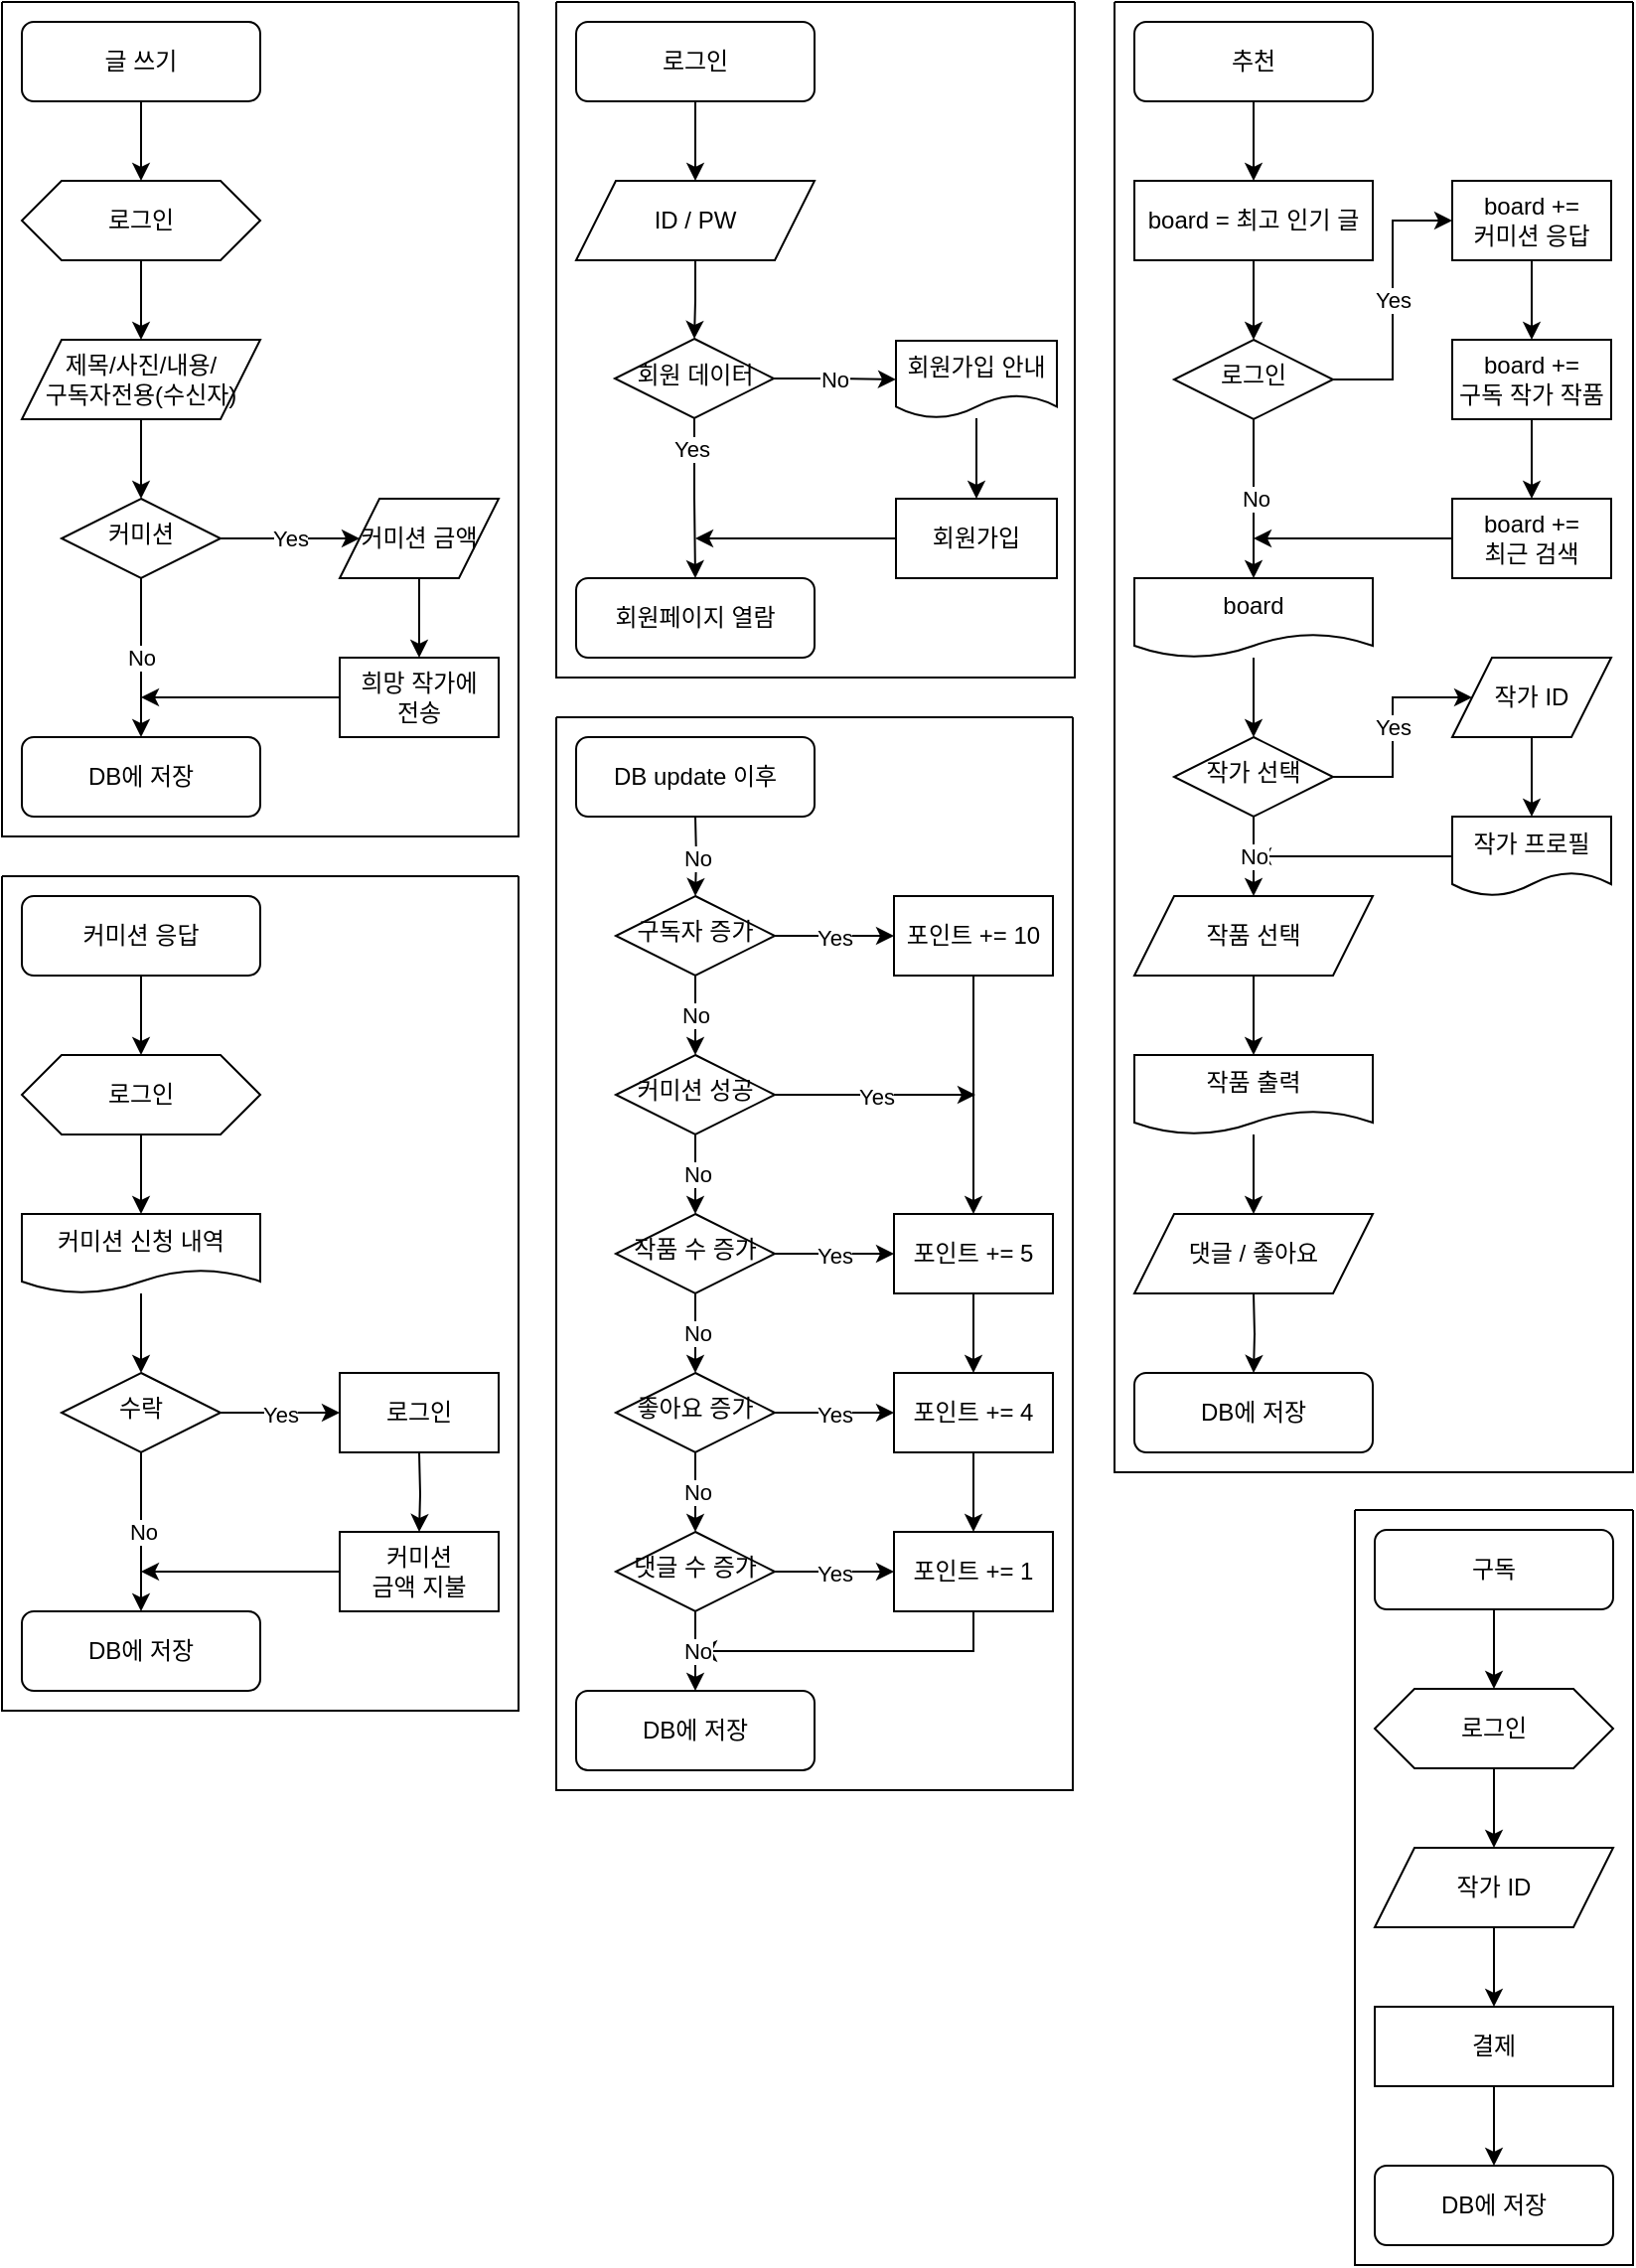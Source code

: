 <mxfile version="21.6.1" type="github">
  <diagram name="Page-1" id="c7558073-3199-34d8-9f00-42111426c3f3">
    <mxGraphModel dx="52" dy="1044" grid="1" gridSize="10" guides="1" tooltips="1" connect="1" arrows="1" fold="1" page="1" pageScale="1" pageWidth="826" pageHeight="1169" background="none" math="0" shadow="0">
      <root>
        <mxCell id="0" />
        <mxCell id="1" parent="0" />
        <mxCell id="cey_8HwWmDCFIJEaD0KJ-111" style="edgeStyle=orthogonalEdgeStyle;rounded=0;orthogonalLoop=1;jettySize=auto;html=1;" parent="1" source="cey_8HwWmDCFIJEaD0KJ-97" target="cey_8HwWmDCFIJEaD0KJ-107" edge="1">
          <mxGeometry relative="1" as="geometry" />
        </mxCell>
        <mxCell id="cey_8HwWmDCFIJEaD0KJ-97" value="글 쓰기" style="rounded=1;whiteSpace=wrap;html=1;fontSize=12;glass=0;strokeWidth=1;shadow=0;" parent="1" vertex="1">
          <mxGeometry x="840" y="40" width="120" height="40" as="geometry" />
        </mxCell>
        <mxCell id="cey_8HwWmDCFIJEaD0KJ-117" value="Yes" style="edgeStyle=orthogonalEdgeStyle;rounded=0;orthogonalLoop=1;jettySize=auto;html=1;entryX=0;entryY=0.5;entryDx=0;entryDy=0;" parent="1" source="cey_8HwWmDCFIJEaD0KJ-100" target="K9ERGDQ6H3OWvABlDpcz-20" edge="1">
          <mxGeometry relative="1" as="geometry">
            <mxPoint x="1000" y="314" as="targetPoint" />
          </mxGeometry>
        </mxCell>
        <mxCell id="K9ERGDQ6H3OWvABlDpcz-1" value="No" style="edgeStyle=orthogonalEdgeStyle;rounded=0;orthogonalLoop=1;jettySize=auto;html=1;entryX=0.5;entryY=0;entryDx=0;entryDy=0;" parent="1" source="cey_8HwWmDCFIJEaD0KJ-100" target="cey_8HwWmDCFIJEaD0KJ-105" edge="1">
          <mxGeometry relative="1" as="geometry">
            <mxPoint x="890" y="690" as="targetPoint" />
          </mxGeometry>
        </mxCell>
        <mxCell id="cey_8HwWmDCFIJEaD0KJ-100" value="커미션" style="rhombus;whiteSpace=wrap;html=1;shadow=0;fontFamily=Helvetica;fontSize=12;align=center;strokeWidth=1;spacing=6;spacingTop=-4;" parent="1" vertex="1">
          <mxGeometry x="860" y="280" width="80" height="40" as="geometry" />
        </mxCell>
        <mxCell id="cey_8HwWmDCFIJEaD0KJ-105" value="DB에 저장" style="rounded=1;whiteSpace=wrap;html=1;fontSize=12;glass=0;strokeWidth=1;shadow=0;" parent="1" vertex="1">
          <mxGeometry x="840" y="400" width="120" height="40" as="geometry" />
        </mxCell>
        <mxCell id="cey_8HwWmDCFIJEaD0KJ-110" style="edgeStyle=orthogonalEdgeStyle;rounded=0;orthogonalLoop=1;jettySize=auto;html=1;entryX=0.5;entryY=0;entryDx=0;entryDy=0;" parent="1" source="cey_8HwWmDCFIJEaD0KJ-107" target="cey_8HwWmDCFIJEaD0KJ-109" edge="1">
          <mxGeometry relative="1" as="geometry" />
        </mxCell>
        <mxCell id="cey_8HwWmDCFIJEaD0KJ-107" value="로그인" style="shape=hexagon;perimeter=hexagonPerimeter2;whiteSpace=wrap;html=1;fixedSize=1;" parent="1" vertex="1">
          <mxGeometry x="840" y="120" width="120" height="40" as="geometry" />
        </mxCell>
        <mxCell id="cey_8HwWmDCFIJEaD0KJ-112" style="edgeStyle=orthogonalEdgeStyle;rounded=0;orthogonalLoop=1;jettySize=auto;html=1;entryX=0.5;entryY=0;entryDx=0;entryDy=0;" parent="1" source="cey_8HwWmDCFIJEaD0KJ-109" target="cey_8HwWmDCFIJEaD0KJ-100" edge="1">
          <mxGeometry relative="1" as="geometry" />
        </mxCell>
        <mxCell id="cey_8HwWmDCFIJEaD0KJ-109" value="제목/사진/내용/&lt;br&gt;구독자전용(수신자)" style="shape=parallelogram;perimeter=parallelogramPerimeter;whiteSpace=wrap;html=1;fixedSize=1;" parent="1" vertex="1">
          <mxGeometry x="840" y="200" width="120" height="40" as="geometry" />
        </mxCell>
        <mxCell id="K9ERGDQ6H3OWvABlDpcz-4" value="" style="edgeStyle=orthogonalEdgeStyle;rounded=0;orthogonalLoop=1;jettySize=auto;html=1;exitX=0.5;exitY=1;exitDx=0;exitDy=0;" parent="1" source="K9ERGDQ6H3OWvABlDpcz-20" target="K9ERGDQ6H3OWvABlDpcz-3" edge="1">
          <mxGeometry relative="1" as="geometry">
            <mxPoint x="1020" y="334" as="sourcePoint" />
          </mxGeometry>
        </mxCell>
        <mxCell id="K9ERGDQ6H3OWvABlDpcz-62" style="edgeStyle=orthogonalEdgeStyle;rounded=0;orthogonalLoop=1;jettySize=auto;html=1;" parent="1" source="K9ERGDQ6H3OWvABlDpcz-3" edge="1">
          <mxGeometry relative="1" as="geometry">
            <mxPoint x="900" y="380" as="targetPoint" />
          </mxGeometry>
        </mxCell>
        <mxCell id="K9ERGDQ6H3OWvABlDpcz-3" value="희망 작가에 &lt;br&gt;전송" style="rounded=0;whiteSpace=wrap;html=1;" parent="1" vertex="1">
          <mxGeometry x="1000" y="360" width="80" height="40" as="geometry" />
        </mxCell>
        <mxCell id="K9ERGDQ6H3OWvABlDpcz-7" value="로그인" style="rounded=1;whiteSpace=wrap;html=1;fontSize=12;glass=0;strokeWidth=1;shadow=0;" parent="1" vertex="1">
          <mxGeometry x="1119" y="40" width="120" height="40" as="geometry" />
        </mxCell>
        <mxCell id="K9ERGDQ6H3OWvABlDpcz-9" style="edgeStyle=orthogonalEdgeStyle;rounded=0;orthogonalLoop=1;jettySize=auto;html=1;entryX=0.5;entryY=0;entryDx=0;entryDy=0;" parent="1" source="K9ERGDQ6H3OWvABlDpcz-10" target="K9ERGDQ6H3OWvABlDpcz-11" edge="1">
          <mxGeometry relative="1" as="geometry">
            <mxPoint x="1169" y="690" as="targetPoint" />
          </mxGeometry>
        </mxCell>
        <mxCell id="K9ERGDQ6H3OWvABlDpcz-21" value="Yes" style="edgeLabel;html=1;align=center;verticalAlign=middle;resizable=0;points=[];" parent="K9ERGDQ6H3OWvABlDpcz-9" vertex="1" connectable="0">
          <mxGeometry x="-0.622" y="-2" relative="1" as="geometry">
            <mxPoint as="offset" />
          </mxGeometry>
        </mxCell>
        <mxCell id="K9ERGDQ6H3OWvABlDpcz-97" value="No" style="edgeStyle=orthogonalEdgeStyle;rounded=0;orthogonalLoop=1;jettySize=auto;html=1;exitX=1;exitY=0.5;exitDx=0;exitDy=0;entryX=0;entryY=0.5;entryDx=0;entryDy=0;" parent="1" source="K9ERGDQ6H3OWvABlDpcz-10" target="K9ERGDQ6H3OWvABlDpcz-22" edge="1">
          <mxGeometry relative="1" as="geometry" />
        </mxCell>
        <mxCell id="K9ERGDQ6H3OWvABlDpcz-10" value="회원 데이터" style="rhombus;whiteSpace=wrap;html=1;shadow=0;fontFamily=Helvetica;fontSize=12;align=center;strokeWidth=1;spacing=6;spacingTop=-4;" parent="1" vertex="1">
          <mxGeometry x="1138.5" y="199.5" width="80" height="40" as="geometry" />
        </mxCell>
        <mxCell id="K9ERGDQ6H3OWvABlDpcz-11" value="회원페이지 열람" style="rounded=1;whiteSpace=wrap;html=1;fontSize=12;glass=0;strokeWidth=1;shadow=0;" parent="1" vertex="1">
          <mxGeometry x="1119" y="320" width="120" height="40" as="geometry" />
        </mxCell>
        <mxCell id="K9ERGDQ6H3OWvABlDpcz-12" style="edgeStyle=orthogonalEdgeStyle;rounded=0;orthogonalLoop=1;jettySize=auto;html=1;entryX=0.5;entryY=0;entryDx=0;entryDy=0;exitX=0.5;exitY=1;exitDx=0;exitDy=0;" parent="1" source="K9ERGDQ6H3OWvABlDpcz-7" target="K9ERGDQ6H3OWvABlDpcz-15" edge="1">
          <mxGeometry relative="1" as="geometry">
            <mxPoint x="1179" y="154" as="sourcePoint" />
          </mxGeometry>
        </mxCell>
        <mxCell id="K9ERGDQ6H3OWvABlDpcz-14" style="edgeStyle=orthogonalEdgeStyle;rounded=0;orthogonalLoop=1;jettySize=auto;html=1;entryX=0.5;entryY=0;entryDx=0;entryDy=0;" parent="1" source="K9ERGDQ6H3OWvABlDpcz-15" target="K9ERGDQ6H3OWvABlDpcz-10" edge="1">
          <mxGeometry relative="1" as="geometry" />
        </mxCell>
        <mxCell id="K9ERGDQ6H3OWvABlDpcz-15" value="ID / PW" style="shape=parallelogram;perimeter=parallelogramPerimeter;whiteSpace=wrap;html=1;fixedSize=1;" parent="1" vertex="1">
          <mxGeometry x="1119" y="120" width="120" height="40" as="geometry" />
        </mxCell>
        <mxCell id="K9ERGDQ6H3OWvABlDpcz-63" style="edgeStyle=orthogonalEdgeStyle;rounded=0;orthogonalLoop=1;jettySize=auto;html=1;" parent="1" source="K9ERGDQ6H3OWvABlDpcz-19" edge="1">
          <mxGeometry relative="1" as="geometry">
            <mxPoint x="1179" y="300" as="targetPoint" />
          </mxGeometry>
        </mxCell>
        <mxCell id="K9ERGDQ6H3OWvABlDpcz-19" value="회원가입" style="rounded=0;whiteSpace=wrap;html=1;" parent="1" vertex="1">
          <mxGeometry x="1280" y="280" width="81" height="40" as="geometry" />
        </mxCell>
        <mxCell id="K9ERGDQ6H3OWvABlDpcz-20" value="커미션 금액" style="shape=parallelogram;perimeter=parallelogramPerimeter;whiteSpace=wrap;html=1;fixedSize=1;" parent="1" vertex="1">
          <mxGeometry x="1000" y="280" width="80" height="40" as="geometry" />
        </mxCell>
        <mxCell id="K9ERGDQ6H3OWvABlDpcz-24" style="edgeStyle=orthogonalEdgeStyle;rounded=0;orthogonalLoop=1;jettySize=auto;html=1;entryX=0.5;entryY=0;entryDx=0;entryDy=0;" parent="1" source="K9ERGDQ6H3OWvABlDpcz-22" target="K9ERGDQ6H3OWvABlDpcz-19" edge="1">
          <mxGeometry relative="1" as="geometry" />
        </mxCell>
        <mxCell id="K9ERGDQ6H3OWvABlDpcz-22" value="회원가입 안내" style="shape=document;whiteSpace=wrap;html=1;boundedLbl=1;" parent="1" vertex="1">
          <mxGeometry x="1280" y="200.5" width="81" height="39" as="geometry" />
        </mxCell>
        <mxCell id="K9ERGDQ6H3OWvABlDpcz-26" value="추천" style="rounded=1;whiteSpace=wrap;html=1;fontSize=12;glass=0;strokeWidth=1;shadow=0;" parent="1" vertex="1">
          <mxGeometry x="1400" y="40" width="120" height="40" as="geometry" />
        </mxCell>
        <mxCell id="K9ERGDQ6H3OWvABlDpcz-27" value="Yes" style="edgeStyle=orthogonalEdgeStyle;rounded=0;orthogonalLoop=1;jettySize=auto;html=1;entryX=0;entryY=0.5;entryDx=0;entryDy=0;" parent="1" source="K9ERGDQ6H3OWvABlDpcz-29" target="K9ERGDQ6H3OWvABlDpcz-51" edge="1">
          <mxGeometry relative="1" as="geometry">
            <mxPoint x="1570" y="420" as="targetPoint" />
          </mxGeometry>
        </mxCell>
        <mxCell id="K9ERGDQ6H3OWvABlDpcz-29" value="작가 선택" style="rhombus;whiteSpace=wrap;html=1;shadow=0;fontFamily=Helvetica;fontSize=12;align=center;strokeWidth=1;spacing=6;spacingTop=-4;" parent="1" vertex="1">
          <mxGeometry x="1420" y="400" width="80" height="40" as="geometry" />
        </mxCell>
        <mxCell id="K9ERGDQ6H3OWvABlDpcz-45" style="edgeStyle=orthogonalEdgeStyle;rounded=0;orthogonalLoop=1;jettySize=auto;html=1;" parent="1" source="K9ERGDQ6H3OWvABlDpcz-125" target="K9ERGDQ6H3OWvABlDpcz-43" edge="1">
          <mxGeometry relative="1" as="geometry" />
        </mxCell>
        <mxCell id="K9ERGDQ6H3OWvABlDpcz-37" value="board +=&lt;br&gt;커미션 응답" style="rounded=0;whiteSpace=wrap;html=1;" parent="1" vertex="1">
          <mxGeometry x="1560" y="120" width="80" height="40" as="geometry" />
        </mxCell>
        <mxCell id="K9ERGDQ6H3OWvABlDpcz-40" value="" style="edgeStyle=orthogonalEdgeStyle;rounded=0;orthogonalLoop=1;jettySize=auto;html=1;entryX=0.5;entryY=0;entryDx=0;entryDy=0;exitX=0.5;exitY=1;exitDx=0;exitDy=0;" parent="1" source="K9ERGDQ6H3OWvABlDpcz-26" target="K9ERGDQ6H3OWvABlDpcz-39" edge="1">
          <mxGeometry relative="1" as="geometry">
            <mxPoint x="1460" y="80" as="sourcePoint" />
            <mxPoint x="1460" y="200" as="targetPoint" />
          </mxGeometry>
        </mxCell>
        <mxCell id="K9ERGDQ6H3OWvABlDpcz-42" style="edgeStyle=orthogonalEdgeStyle;rounded=0;orthogonalLoop=1;jettySize=auto;html=1;entryX=0.5;entryY=0;entryDx=0;entryDy=0;" parent="1" source="K9ERGDQ6H3OWvABlDpcz-39" target="K9ERGDQ6H3OWvABlDpcz-41" edge="1">
          <mxGeometry relative="1" as="geometry" />
        </mxCell>
        <mxCell id="K9ERGDQ6H3OWvABlDpcz-39" value="board = 최고 인기 글" style="rounded=0;whiteSpace=wrap;html=1;" parent="1" vertex="1">
          <mxGeometry x="1400" y="120" width="120" height="40" as="geometry" />
        </mxCell>
        <mxCell id="K9ERGDQ6H3OWvABlDpcz-44" value="Yes" style="edgeStyle=orthogonalEdgeStyle;rounded=0;orthogonalLoop=1;jettySize=auto;html=1;entryX=0;entryY=0.5;entryDx=0;entryDy=0;" parent="1" source="K9ERGDQ6H3OWvABlDpcz-41" target="K9ERGDQ6H3OWvABlDpcz-37" edge="1">
          <mxGeometry relative="1" as="geometry" />
        </mxCell>
        <mxCell id="K9ERGDQ6H3OWvABlDpcz-46" value="No" style="edgeStyle=orthogonalEdgeStyle;rounded=0;orthogonalLoop=1;jettySize=auto;html=1;" parent="1" source="K9ERGDQ6H3OWvABlDpcz-41" edge="1">
          <mxGeometry relative="1" as="geometry">
            <mxPoint x="1460" y="320" as="targetPoint" />
          </mxGeometry>
        </mxCell>
        <mxCell id="K9ERGDQ6H3OWvABlDpcz-41" value="로그인" style="rhombus;whiteSpace=wrap;html=1;shadow=0;fontFamily=Helvetica;fontSize=12;align=center;strokeWidth=1;spacing=6;spacingTop=-4;" parent="1" vertex="1">
          <mxGeometry x="1420" y="200" width="80" height="40" as="geometry" />
        </mxCell>
        <mxCell id="K9ERGDQ6H3OWvABlDpcz-47" style="edgeStyle=orthogonalEdgeStyle;rounded=0;orthogonalLoop=1;jettySize=auto;html=1;" parent="1" source="K9ERGDQ6H3OWvABlDpcz-43" edge="1">
          <mxGeometry relative="1" as="geometry">
            <mxPoint x="1460" y="300" as="targetPoint" />
          </mxGeometry>
        </mxCell>
        <mxCell id="K9ERGDQ6H3OWvABlDpcz-43" value="board += &lt;br&gt;최근 검색" style="rounded=0;whiteSpace=wrap;html=1;" parent="1" vertex="1">
          <mxGeometry x="1560" y="280" width="80" height="40" as="geometry" />
        </mxCell>
        <mxCell id="K9ERGDQ6H3OWvABlDpcz-55" style="edgeStyle=orthogonalEdgeStyle;rounded=0;orthogonalLoop=1;jettySize=auto;html=1;entryX=0.5;entryY=0;entryDx=0;entryDy=0;" parent="1" source="K9ERGDQ6H3OWvABlDpcz-48" target="K9ERGDQ6H3OWvABlDpcz-29" edge="1">
          <mxGeometry relative="1" as="geometry" />
        </mxCell>
        <mxCell id="K9ERGDQ6H3OWvABlDpcz-48" value="board" style="shape=document;whiteSpace=wrap;html=1;boundedLbl=1;" parent="1" vertex="1">
          <mxGeometry x="1400" y="320" width="120" height="40" as="geometry" />
        </mxCell>
        <mxCell id="K9ERGDQ6H3OWvABlDpcz-57" style="edgeStyle=orthogonalEdgeStyle;rounded=0;orthogonalLoop=1;jettySize=auto;html=1;" parent="1" source="K9ERGDQ6H3OWvABlDpcz-52" edge="1">
          <mxGeometry relative="1" as="geometry">
            <mxPoint x="1460" y="460" as="targetPoint" />
          </mxGeometry>
        </mxCell>
        <mxCell id="K9ERGDQ6H3OWvABlDpcz-81" style="edgeStyle=orthogonalEdgeStyle;rounded=0;orthogonalLoop=1;jettySize=auto;html=1;" parent="1" source="K9ERGDQ6H3OWvABlDpcz-82" target="K9ERGDQ6H3OWvABlDpcz-88" edge="1">
          <mxGeometry relative="1" as="geometry" />
        </mxCell>
        <mxCell id="K9ERGDQ6H3OWvABlDpcz-82" value="구독" style="rounded=1;whiteSpace=wrap;html=1;fontSize=12;glass=0;strokeWidth=1;shadow=0;" parent="1" vertex="1">
          <mxGeometry x="1521" y="799" width="120" height="40" as="geometry" />
        </mxCell>
        <mxCell id="K9ERGDQ6H3OWvABlDpcz-86" value="DB에 저장" style="rounded=1;whiteSpace=wrap;html=1;fontSize=12;glass=0;strokeWidth=1;shadow=0;" parent="1" vertex="1">
          <mxGeometry x="1521" y="1119" width="120" height="40" as="geometry" />
        </mxCell>
        <mxCell id="K9ERGDQ6H3OWvABlDpcz-87" style="edgeStyle=orthogonalEdgeStyle;rounded=0;orthogonalLoop=1;jettySize=auto;html=1;entryX=0.5;entryY=0;entryDx=0;entryDy=0;" parent="1" source="K9ERGDQ6H3OWvABlDpcz-88" target="K9ERGDQ6H3OWvABlDpcz-90" edge="1">
          <mxGeometry relative="1" as="geometry" />
        </mxCell>
        <mxCell id="K9ERGDQ6H3OWvABlDpcz-88" value="로그인" style="shape=hexagon;perimeter=hexagonPerimeter2;whiteSpace=wrap;html=1;fixedSize=1;" parent="1" vertex="1">
          <mxGeometry x="1521" y="879" width="120" height="40" as="geometry" />
        </mxCell>
        <mxCell id="K9ERGDQ6H3OWvABlDpcz-89" style="edgeStyle=orthogonalEdgeStyle;rounded=0;orthogonalLoop=1;jettySize=auto;html=1;entryX=0.5;entryY=0;entryDx=0;entryDy=0;" parent="1" source="K9ERGDQ6H3OWvABlDpcz-90" edge="1">
          <mxGeometry relative="1" as="geometry">
            <mxPoint x="1581" y="1039" as="targetPoint" />
          </mxGeometry>
        </mxCell>
        <mxCell id="K9ERGDQ6H3OWvABlDpcz-90" value="작가 ID" style="shape=parallelogram;perimeter=parallelogramPerimeter;whiteSpace=wrap;html=1;fixedSize=1;" parent="1" vertex="1">
          <mxGeometry x="1521" y="959" width="120" height="40" as="geometry" />
        </mxCell>
        <mxCell id="K9ERGDQ6H3OWvABlDpcz-96" style="edgeStyle=orthogonalEdgeStyle;rounded=0;orthogonalLoop=1;jettySize=auto;html=1;" parent="1" source="K9ERGDQ6H3OWvABlDpcz-95" target="K9ERGDQ6H3OWvABlDpcz-86" edge="1">
          <mxGeometry relative="1" as="geometry" />
        </mxCell>
        <mxCell id="K9ERGDQ6H3OWvABlDpcz-95" value="결제" style="rounded=0;whiteSpace=wrap;html=1;" parent="1" vertex="1">
          <mxGeometry x="1521" y="1039" width="120" height="40" as="geometry" />
        </mxCell>
        <mxCell id="K9ERGDQ6H3OWvABlDpcz-98" style="edgeStyle=orthogonalEdgeStyle;rounded=0;orthogonalLoop=1;jettySize=auto;html=1;" parent="1" source="K9ERGDQ6H3OWvABlDpcz-99" target="K9ERGDQ6H3OWvABlDpcz-105" edge="1">
          <mxGeometry relative="1" as="geometry" />
        </mxCell>
        <mxCell id="K9ERGDQ6H3OWvABlDpcz-99" value="커미션 응답" style="rounded=1;whiteSpace=wrap;html=1;fontSize=12;glass=0;strokeWidth=1;shadow=0;" parent="1" vertex="1">
          <mxGeometry x="840" y="480" width="120" height="40" as="geometry" />
        </mxCell>
        <mxCell id="K9ERGDQ6H3OWvABlDpcz-104" style="edgeStyle=orthogonalEdgeStyle;rounded=0;orthogonalLoop=1;jettySize=auto;html=1;entryX=0.5;entryY=0;entryDx=0;entryDy=0;" parent="1" source="K9ERGDQ6H3OWvABlDpcz-105" edge="1">
          <mxGeometry relative="1" as="geometry">
            <mxPoint x="900" y="640" as="targetPoint" />
          </mxGeometry>
        </mxCell>
        <mxCell id="K9ERGDQ6H3OWvABlDpcz-105" value="로그인" style="shape=hexagon;perimeter=hexagonPerimeter2;whiteSpace=wrap;html=1;fixedSize=1;" parent="1" vertex="1">
          <mxGeometry x="840" y="560" width="120" height="40" as="geometry" />
        </mxCell>
        <mxCell id="K9ERGDQ6H3OWvABlDpcz-120" style="edgeStyle=orthogonalEdgeStyle;rounded=0;orthogonalLoop=1;jettySize=auto;html=1;" parent="1" source="K9ERGDQ6H3OWvABlDpcz-112" target="K9ERGDQ6H3OWvABlDpcz-115" edge="1">
          <mxGeometry relative="1" as="geometry" />
        </mxCell>
        <mxCell id="K9ERGDQ6H3OWvABlDpcz-112" value="커미션 신청 내역" style="shape=document;whiteSpace=wrap;html=1;boundedLbl=1;" parent="1" vertex="1">
          <mxGeometry x="840" y="640" width="120" height="40" as="geometry" />
        </mxCell>
        <mxCell id="K9ERGDQ6H3OWvABlDpcz-113" value="Yes" style="edgeStyle=orthogonalEdgeStyle;rounded=0;orthogonalLoop=1;jettySize=auto;html=1;entryX=0;entryY=0.5;entryDx=0;entryDy=0;" parent="1" source="K9ERGDQ6H3OWvABlDpcz-115" edge="1">
          <mxGeometry relative="1" as="geometry">
            <mxPoint x="1000" y="740" as="targetPoint" />
          </mxGeometry>
        </mxCell>
        <mxCell id="K9ERGDQ6H3OWvABlDpcz-114" value="No" style="edgeStyle=orthogonalEdgeStyle;rounded=0;orthogonalLoop=1;jettySize=auto;html=1;entryX=0.5;entryY=0;entryDx=0;entryDy=0;" parent="1" source="K9ERGDQ6H3OWvABlDpcz-115" edge="1">
          <mxGeometry relative="1" as="geometry">
            <mxPoint x="900" y="840" as="targetPoint" />
          </mxGeometry>
        </mxCell>
        <mxCell id="K9ERGDQ6H3OWvABlDpcz-115" value="수락" style="rhombus;whiteSpace=wrap;html=1;shadow=0;fontFamily=Helvetica;fontSize=12;align=center;strokeWidth=1;spacing=6;spacingTop=-4;" parent="1" vertex="1">
          <mxGeometry x="860" y="720" width="80" height="40" as="geometry" />
        </mxCell>
        <mxCell id="K9ERGDQ6H3OWvABlDpcz-116" value="" style="edgeStyle=orthogonalEdgeStyle;rounded=0;orthogonalLoop=1;jettySize=auto;html=1;exitX=0.5;exitY=1;exitDx=0;exitDy=0;" parent="1" target="K9ERGDQ6H3OWvABlDpcz-118" edge="1">
          <mxGeometry relative="1" as="geometry">
            <mxPoint x="1040" y="760" as="sourcePoint" />
          </mxGeometry>
        </mxCell>
        <mxCell id="K9ERGDQ6H3OWvABlDpcz-117" style="edgeStyle=orthogonalEdgeStyle;rounded=0;orthogonalLoop=1;jettySize=auto;html=1;" parent="1" source="K9ERGDQ6H3OWvABlDpcz-118" edge="1">
          <mxGeometry relative="1" as="geometry">
            <mxPoint x="900" y="820" as="targetPoint" />
          </mxGeometry>
        </mxCell>
        <mxCell id="K9ERGDQ6H3OWvABlDpcz-118" value="커미션 &lt;br&gt;금액 지불" style="rounded=0;whiteSpace=wrap;html=1;" parent="1" vertex="1">
          <mxGeometry x="1000" y="800" width="80" height="40" as="geometry" />
        </mxCell>
        <mxCell id="K9ERGDQ6H3OWvABlDpcz-124" value="DB에 저장" style="rounded=1;whiteSpace=wrap;html=1;fontSize=12;glass=0;strokeWidth=1;shadow=0;" parent="1" vertex="1">
          <mxGeometry x="840" y="840" width="120" height="40" as="geometry" />
        </mxCell>
        <mxCell id="K9ERGDQ6H3OWvABlDpcz-126" value="" style="edgeStyle=orthogonalEdgeStyle;rounded=0;orthogonalLoop=1;jettySize=auto;html=1;" parent="1" source="K9ERGDQ6H3OWvABlDpcz-37" target="K9ERGDQ6H3OWvABlDpcz-125" edge="1">
          <mxGeometry relative="1" as="geometry">
            <mxPoint x="1600" y="160" as="sourcePoint" />
            <mxPoint x="1600" y="280" as="targetPoint" />
          </mxGeometry>
        </mxCell>
        <mxCell id="K9ERGDQ6H3OWvABlDpcz-125" value="board +=&lt;br&gt;구독 작가 작품" style="rounded=0;whiteSpace=wrap;html=1;" parent="1" vertex="1">
          <mxGeometry x="1560" y="200" width="80" height="40" as="geometry" />
        </mxCell>
        <mxCell id="K9ERGDQ6H3OWvABlDpcz-127" value="" style="swimlane;whiteSpace=wrap;html=1;startSize=0;" parent="1" vertex="1">
          <mxGeometry x="830" y="30" width="260" height="420" as="geometry" />
        </mxCell>
        <mxCell id="K9ERGDQ6H3OWvABlDpcz-128" value="" style="swimlane;whiteSpace=wrap;html=1;startSize=0;" parent="1" vertex="1">
          <mxGeometry x="1109" y="30" width="261" height="340" as="geometry" />
        </mxCell>
        <mxCell id="K9ERGDQ6H3OWvABlDpcz-130" value="" style="swimlane;whiteSpace=wrap;html=1;startSize=0;" parent="1" vertex="1">
          <mxGeometry x="1390" y="30" width="261" height="740" as="geometry" />
        </mxCell>
        <mxCell id="K9ERGDQ6H3OWvABlDpcz-51" value="작가 ID" style="shape=parallelogram;perimeter=parallelogramPerimeter;whiteSpace=wrap;html=1;fixedSize=1;" parent="K9ERGDQ6H3OWvABlDpcz-130" vertex="1">
          <mxGeometry x="170" y="330" width="80" height="40" as="geometry" />
        </mxCell>
        <mxCell id="K9ERGDQ6H3OWvABlDpcz-52" value="작가 프로필" style="shape=document;whiteSpace=wrap;html=1;boundedLbl=1;" parent="K9ERGDQ6H3OWvABlDpcz-130" vertex="1">
          <mxGeometry x="170" y="410" width="80" height="40" as="geometry" />
        </mxCell>
        <mxCell id="K9ERGDQ6H3OWvABlDpcz-53" style="edgeStyle=orthogonalEdgeStyle;rounded=0;orthogonalLoop=1;jettySize=auto;html=1;entryX=0.5;entryY=0;entryDx=0;entryDy=0;" parent="K9ERGDQ6H3OWvABlDpcz-130" source="K9ERGDQ6H3OWvABlDpcz-51" target="K9ERGDQ6H3OWvABlDpcz-52" edge="1">
          <mxGeometry relative="1" as="geometry" />
        </mxCell>
        <mxCell id="K9ERGDQ6H3OWvABlDpcz-38" value="작품 선택" style="shape=parallelogram;perimeter=parallelogramPerimeter;whiteSpace=wrap;html=1;fixedSize=1;" parent="K9ERGDQ6H3OWvABlDpcz-130" vertex="1">
          <mxGeometry x="10" y="450" width="120" height="40" as="geometry" />
        </mxCell>
        <mxCell id="K9ERGDQ6H3OWvABlDpcz-61" style="edgeStyle=orthogonalEdgeStyle;rounded=0;orthogonalLoop=1;jettySize=auto;html=1;entryX=0.5;entryY=0;entryDx=0;entryDy=0;" parent="K9ERGDQ6H3OWvABlDpcz-130" edge="1">
          <mxGeometry relative="1" as="geometry">
            <mxPoint x="70" y="650" as="sourcePoint" />
            <mxPoint x="70" y="690" as="targetPoint" />
          </mxGeometry>
        </mxCell>
        <mxCell id="K9ERGDQ6H3OWvABlDpcz-58" value="작품 출력" style="shape=document;whiteSpace=wrap;html=1;boundedLbl=1;" parent="K9ERGDQ6H3OWvABlDpcz-130" vertex="1">
          <mxGeometry x="10" y="530" width="120" height="40" as="geometry" />
        </mxCell>
        <mxCell id="K9ERGDQ6H3OWvABlDpcz-59" style="edgeStyle=orthogonalEdgeStyle;rounded=0;orthogonalLoop=1;jettySize=auto;html=1;entryX=0.5;entryY=0;entryDx=0;entryDy=0;" parent="K9ERGDQ6H3OWvABlDpcz-130" source="K9ERGDQ6H3OWvABlDpcz-38" target="K9ERGDQ6H3OWvABlDpcz-58" edge="1">
          <mxGeometry relative="1" as="geometry" />
        </mxCell>
        <mxCell id="K9ERGDQ6H3OWvABlDpcz-65" value="" style="edgeStyle=orthogonalEdgeStyle;rounded=0;orthogonalLoop=1;jettySize=auto;html=1;entryX=0.5;entryY=0;entryDx=0;entryDy=0;" parent="K9ERGDQ6H3OWvABlDpcz-130" source="K9ERGDQ6H3OWvABlDpcz-58" edge="1">
          <mxGeometry relative="1" as="geometry">
            <mxPoint x="70" y="570" as="sourcePoint" />
            <mxPoint x="70" y="610" as="targetPoint" />
          </mxGeometry>
        </mxCell>
        <mxCell id="K9ERGDQ6H3OWvABlDpcz-122" value="댓글 / 좋아요" style="shape=parallelogram;perimeter=parallelogramPerimeter;whiteSpace=wrap;html=1;fixedSize=1;" parent="K9ERGDQ6H3OWvABlDpcz-130" vertex="1">
          <mxGeometry x="10" y="610" width="120" height="40" as="geometry" />
        </mxCell>
        <mxCell id="K9ERGDQ6H3OWvABlDpcz-123" value="DB에 저장" style="rounded=1;whiteSpace=wrap;html=1;fontSize=12;glass=0;strokeWidth=1;shadow=0;" parent="K9ERGDQ6H3OWvABlDpcz-130" vertex="1">
          <mxGeometry x="10" y="690" width="120" height="40" as="geometry" />
        </mxCell>
        <mxCell id="K9ERGDQ6H3OWvABlDpcz-133" value="DB update 이후" style="rounded=1;whiteSpace=wrap;html=1;fontSize=12;glass=0;strokeWidth=1;shadow=0;" parent="1" vertex="1">
          <mxGeometry x="1119" y="400" width="120" height="40" as="geometry" />
        </mxCell>
        <mxCell id="K9ERGDQ6H3OWvABlDpcz-146" value="" style="swimlane;whiteSpace=wrap;html=1;startSize=0;" parent="1" vertex="1">
          <mxGeometry x="1109" y="390" width="260" height="540" as="geometry" />
        </mxCell>
        <mxCell id="K9ERGDQ6H3OWvABlDpcz-139" value="No" style="edgeStyle=orthogonalEdgeStyle;rounded=0;orthogonalLoop=1;jettySize=auto;html=1;" parent="K9ERGDQ6H3OWvABlDpcz-146" source="K9ERGDQ6H3OWvABlDpcz-140" edge="1">
          <mxGeometry relative="1" as="geometry">
            <mxPoint x="70" y="250" as="targetPoint" />
          </mxGeometry>
        </mxCell>
        <mxCell id="K9ERGDQ6H3OWvABlDpcz-140" value="커미션 성공" style="rhombus;whiteSpace=wrap;html=1;shadow=0;fontFamily=Helvetica;fontSize=12;align=center;strokeWidth=1;spacing=6;spacingTop=-4;" parent="K9ERGDQ6H3OWvABlDpcz-146" vertex="1">
          <mxGeometry x="30" y="170" width="80" height="40" as="geometry" />
        </mxCell>
        <mxCell id="K9ERGDQ6H3OWvABlDpcz-162" style="edgeStyle=orthogonalEdgeStyle;rounded=0;orthogonalLoop=1;jettySize=auto;html=1;entryX=0.5;entryY=0;entryDx=0;entryDy=0;" parent="K9ERGDQ6H3OWvABlDpcz-146" source="K9ERGDQ6H3OWvABlDpcz-143" target="K9ERGDQ6H3OWvABlDpcz-150" edge="1">
          <mxGeometry relative="1" as="geometry" />
        </mxCell>
        <mxCell id="K9ERGDQ6H3OWvABlDpcz-143" value="포인트 += 5" style="rounded=0;whiteSpace=wrap;html=1;" parent="K9ERGDQ6H3OWvABlDpcz-146" vertex="1">
          <mxGeometry x="170" y="250" width="80" height="40" as="geometry" />
        </mxCell>
        <mxCell id="K9ERGDQ6H3OWvABlDpcz-148" value="No" style="edgeStyle=orthogonalEdgeStyle;rounded=0;orthogonalLoop=1;jettySize=auto;html=1;" parent="K9ERGDQ6H3OWvABlDpcz-146" source="K9ERGDQ6H3OWvABlDpcz-149" edge="1">
          <mxGeometry relative="1" as="geometry">
            <mxPoint x="70" y="330" as="targetPoint" />
          </mxGeometry>
        </mxCell>
        <mxCell id="K9ERGDQ6H3OWvABlDpcz-149" value="작품 수 증가" style="rhombus;whiteSpace=wrap;html=1;shadow=0;fontFamily=Helvetica;fontSize=12;align=center;strokeWidth=1;spacing=6;spacingTop=-4;" parent="K9ERGDQ6H3OWvABlDpcz-146" vertex="1">
          <mxGeometry x="30" y="250" width="80" height="40" as="geometry" />
        </mxCell>
        <mxCell id="K9ERGDQ6H3OWvABlDpcz-163" style="edgeStyle=orthogonalEdgeStyle;rounded=0;orthogonalLoop=1;jettySize=auto;html=1;entryX=0.5;entryY=0;entryDx=0;entryDy=0;" parent="K9ERGDQ6H3OWvABlDpcz-146" source="K9ERGDQ6H3OWvABlDpcz-150" target="K9ERGDQ6H3OWvABlDpcz-158" edge="1">
          <mxGeometry relative="1" as="geometry" />
        </mxCell>
        <mxCell id="K9ERGDQ6H3OWvABlDpcz-150" value="포인트 += 4" style="rounded=0;whiteSpace=wrap;html=1;" parent="K9ERGDQ6H3OWvABlDpcz-146" vertex="1">
          <mxGeometry x="170" y="330" width="80" height="40" as="geometry" />
        </mxCell>
        <mxCell id="K9ERGDQ6H3OWvABlDpcz-151" value="Yes" style="edgeStyle=orthogonalEdgeStyle;rounded=0;orthogonalLoop=1;jettySize=auto;html=1;entryX=0;entryY=0.5;entryDx=0;entryDy=0;" parent="K9ERGDQ6H3OWvABlDpcz-146" source="K9ERGDQ6H3OWvABlDpcz-149" edge="1">
          <mxGeometry relative="1" as="geometry">
            <mxPoint x="170" y="270" as="targetPoint" />
          </mxGeometry>
        </mxCell>
        <mxCell id="K9ERGDQ6H3OWvABlDpcz-152" value="No" style="edgeStyle=orthogonalEdgeStyle;rounded=0;orthogonalLoop=1;jettySize=auto;html=1;" parent="K9ERGDQ6H3OWvABlDpcz-146" source="K9ERGDQ6H3OWvABlDpcz-153" edge="1">
          <mxGeometry relative="1" as="geometry">
            <mxPoint x="70" y="410" as="targetPoint" />
          </mxGeometry>
        </mxCell>
        <mxCell id="K9ERGDQ6H3OWvABlDpcz-153" value="좋아요 증가" style="rhombus;whiteSpace=wrap;html=1;shadow=0;fontFamily=Helvetica;fontSize=12;align=center;strokeWidth=1;spacing=6;spacingTop=-4;" parent="K9ERGDQ6H3OWvABlDpcz-146" vertex="1">
          <mxGeometry x="30" y="330" width="80" height="40" as="geometry" />
        </mxCell>
        <mxCell id="K9ERGDQ6H3OWvABlDpcz-155" value="Yes" style="edgeStyle=orthogonalEdgeStyle;rounded=0;orthogonalLoop=1;jettySize=auto;html=1;entryX=0;entryY=0.5;entryDx=0;entryDy=0;" parent="K9ERGDQ6H3OWvABlDpcz-146" source="K9ERGDQ6H3OWvABlDpcz-153" edge="1">
          <mxGeometry relative="1" as="geometry">
            <mxPoint x="170" y="350" as="targetPoint" />
          </mxGeometry>
        </mxCell>
        <mxCell id="K9ERGDQ6H3OWvABlDpcz-157" value="댓글 수 증가" style="rhombus;whiteSpace=wrap;html=1;shadow=0;fontFamily=Helvetica;fontSize=12;align=center;strokeWidth=1;spacing=6;spacingTop=-4;" parent="K9ERGDQ6H3OWvABlDpcz-146" vertex="1">
          <mxGeometry x="30" y="410" width="80" height="40" as="geometry" />
        </mxCell>
        <mxCell id="K9ERGDQ6H3OWvABlDpcz-158" value="포인트 += 1" style="rounded=0;whiteSpace=wrap;html=1;" parent="K9ERGDQ6H3OWvABlDpcz-146" vertex="1">
          <mxGeometry x="170" y="410" width="80" height="40" as="geometry" />
        </mxCell>
        <mxCell id="K9ERGDQ6H3OWvABlDpcz-159" value="Yes" style="edgeStyle=orthogonalEdgeStyle;rounded=0;orthogonalLoop=1;jettySize=auto;html=1;entryX=0;entryY=0.5;entryDx=0;entryDy=0;" parent="K9ERGDQ6H3OWvABlDpcz-146" source="K9ERGDQ6H3OWvABlDpcz-157" edge="1">
          <mxGeometry relative="1" as="geometry">
            <mxPoint x="170" y="430" as="targetPoint" />
          </mxGeometry>
        </mxCell>
        <mxCell id="K9ERGDQ6H3OWvABlDpcz-145" value="DB에 저장" style="rounded=1;whiteSpace=wrap;html=1;fontSize=12;glass=0;strokeWidth=1;shadow=0;" parent="K9ERGDQ6H3OWvABlDpcz-146" vertex="1">
          <mxGeometry x="10" y="490" width="120" height="40" as="geometry" />
        </mxCell>
        <mxCell id="K9ERGDQ6H3OWvABlDpcz-173" value="" style="edgeStyle=segmentEdgeStyle;endArrow=classic;html=1;curved=0;rounded=0;endSize=8;startSize=8;" parent="K9ERGDQ6H3OWvABlDpcz-146" edge="1">
          <mxGeometry width="50" height="50" relative="1" as="geometry">
            <mxPoint x="210" y="450" as="sourcePoint" />
            <mxPoint x="70" y="470" as="targetPoint" />
            <Array as="points">
              <mxPoint x="210" y="470" />
              <mxPoint x="130" y="470" />
            </Array>
          </mxGeometry>
        </mxCell>
        <mxCell id="K9ERGDQ6H3OWvABlDpcz-156" value="No" style="edgeStyle=orthogonalEdgeStyle;rounded=0;orthogonalLoop=1;jettySize=auto;html=1;" parent="K9ERGDQ6H3OWvABlDpcz-146" source="K9ERGDQ6H3OWvABlDpcz-157" edge="1">
          <mxGeometry relative="1" as="geometry">
            <mxPoint x="70" y="490" as="targetPoint" />
          </mxGeometry>
        </mxCell>
        <mxCell id="ccwTUj1Ps37NnzebQ-om-2" value="No" style="edgeStyle=orthogonalEdgeStyle;rounded=0;orthogonalLoop=1;jettySize=auto;html=1;" edge="1" parent="K9ERGDQ6H3OWvABlDpcz-146">
          <mxGeometry relative="1" as="geometry">
            <mxPoint x="70" y="90" as="targetPoint" />
            <mxPoint x="70" y="50" as="sourcePoint" />
          </mxGeometry>
        </mxCell>
        <mxCell id="ccwTUj1Ps37NnzebQ-om-3" style="edgeStyle=orthogonalEdgeStyle;rounded=0;orthogonalLoop=1;jettySize=auto;html=1;entryX=0.5;entryY=0;entryDx=0;entryDy=0;" edge="1" parent="K9ERGDQ6H3OWvABlDpcz-146" source="ccwTUj1Ps37NnzebQ-om-4" target="K9ERGDQ6H3OWvABlDpcz-143">
          <mxGeometry relative="1" as="geometry">
            <mxPoint x="210" y="170" as="targetPoint" />
          </mxGeometry>
        </mxCell>
        <mxCell id="ccwTUj1Ps37NnzebQ-om-4" value="포인트 += 10" style="rounded=0;whiteSpace=wrap;html=1;" vertex="1" parent="K9ERGDQ6H3OWvABlDpcz-146">
          <mxGeometry x="170" y="90" width="80" height="40" as="geometry" />
        </mxCell>
        <mxCell id="ccwTUj1Ps37NnzebQ-om-5" value="No" style="edgeStyle=orthogonalEdgeStyle;rounded=0;orthogonalLoop=1;jettySize=auto;html=1;exitX=0.5;exitY=1;exitDx=0;exitDy=0;entryX=0.5;entryY=0;entryDx=0;entryDy=0;" edge="1" parent="K9ERGDQ6H3OWvABlDpcz-146" source="ccwTUj1Ps37NnzebQ-om-6" target="K9ERGDQ6H3OWvABlDpcz-140">
          <mxGeometry relative="1" as="geometry">
            <mxPoint x="83" y="170" as="targetPoint" />
            <mxPoint x="83" y="130" as="sourcePoint" />
          </mxGeometry>
        </mxCell>
        <mxCell id="ccwTUj1Ps37NnzebQ-om-6" value="구독자 증가" style="rhombus;whiteSpace=wrap;html=1;shadow=0;fontFamily=Helvetica;fontSize=12;align=center;strokeWidth=1;spacing=6;spacingTop=-4;" vertex="1" parent="K9ERGDQ6H3OWvABlDpcz-146">
          <mxGeometry x="30" y="90" width="80" height="40" as="geometry" />
        </mxCell>
        <mxCell id="ccwTUj1Ps37NnzebQ-om-7" value="Yes" style="edgeStyle=orthogonalEdgeStyle;rounded=0;orthogonalLoop=1;jettySize=auto;html=1;entryX=0;entryY=0.5;entryDx=0;entryDy=0;" edge="1" parent="K9ERGDQ6H3OWvABlDpcz-146" source="ccwTUj1Ps37NnzebQ-om-6">
          <mxGeometry relative="1" as="geometry">
            <mxPoint x="170" y="110" as="targetPoint" />
          </mxGeometry>
        </mxCell>
        <mxCell id="K9ERGDQ6H3OWvABlDpcz-160" value="" style="swimlane;startSize=0;" parent="1" vertex="1">
          <mxGeometry x="830" y="470" width="260" height="420" as="geometry" />
        </mxCell>
        <mxCell id="ccwTUj1Ps37NnzebQ-om-1" value="로그인" style="rounded=0;whiteSpace=wrap;html=1;" vertex="1" parent="K9ERGDQ6H3OWvABlDpcz-160">
          <mxGeometry x="170" y="250" width="80" height="40" as="geometry" />
        </mxCell>
        <mxCell id="K9ERGDQ6H3OWvABlDpcz-161" value="" style="swimlane;startSize=0;" parent="1" vertex="1">
          <mxGeometry x="1511" y="789" width="140" height="380" as="geometry" />
        </mxCell>
        <mxCell id="K9ERGDQ6H3OWvABlDpcz-28" value="No" style="edgeStyle=orthogonalEdgeStyle;rounded=0;orthogonalLoop=1;jettySize=auto;html=1;entryX=0.5;entryY=0;entryDx=0;entryDy=0;" parent="1" source="K9ERGDQ6H3OWvABlDpcz-29" edge="1" target="K9ERGDQ6H3OWvABlDpcz-38">
          <mxGeometry relative="1" as="geometry">
            <mxPoint x="1460" y="520" as="targetPoint" />
          </mxGeometry>
        </mxCell>
        <mxCell id="ccwTUj1Ps37NnzebQ-om-8" value="Yes" style="edgeStyle=orthogonalEdgeStyle;rounded=0;orthogonalLoop=1;jettySize=auto;html=1;exitX=1;exitY=0.5;exitDx=0;exitDy=0;" edge="1" parent="1" source="K9ERGDQ6H3OWvABlDpcz-140">
          <mxGeometry relative="1" as="geometry">
            <mxPoint x="1320" y="580" as="targetPoint" />
            <mxPoint x="1229" y="670" as="sourcePoint" />
          </mxGeometry>
        </mxCell>
        <mxCell id="ccwTUj1Ps37NnzebQ-om-9" style="edgeStyle=orthogonalEdgeStyle;rounded=0;orthogonalLoop=1;jettySize=auto;html=1;exitX=0.5;exitY=1;exitDx=0;exitDy=0;" edge="1" parent="1" source="K9ERGDQ6H3OWvABlDpcz-146" target="K9ERGDQ6H3OWvABlDpcz-146">
          <mxGeometry relative="1" as="geometry" />
        </mxCell>
      </root>
    </mxGraphModel>
  </diagram>
</mxfile>
